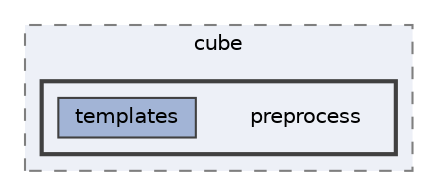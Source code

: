 digraph "examples/cube/preprocess"
{
 // LATEX_PDF_SIZE
  bgcolor="transparent";
  edge [fontname=Helvetica,fontsize=10,labelfontname=Helvetica,labelfontsize=10];
  node [fontname=Helvetica,fontsize=10,shape=box,height=0.2,width=0.4];
  compound=true
  subgraph clusterdir_2c1d6db3d9f7fae17ee5d5f3da5af3fc {
    graph [ bgcolor="#edf0f7", pencolor="grey50", label="cube", fontname=Helvetica,fontsize=10 style="filled,dashed", URL="dir_2c1d6db3d9f7fae17ee5d5f3da5af3fc.html",tooltip=""]
  subgraph clusterdir_7543fa4ca38c69643762ffa77cb67abe {
    graph [ bgcolor="#edf0f7", pencolor="grey25", label="", fontname=Helvetica,fontsize=10 style="filled,bold", URL="dir_7543fa4ca38c69643762ffa77cb67abe.html",tooltip=""]
    dir_7543fa4ca38c69643762ffa77cb67abe [shape=plaintext, label="preprocess"];
  dir_3492eeb90688dd37916d6946faa1169e [label="templates", fillcolor="#a2b4d6", color="grey25", style="filled", URL="dir_3492eeb90688dd37916d6946faa1169e.html",tooltip=""];
  }
  }
}
